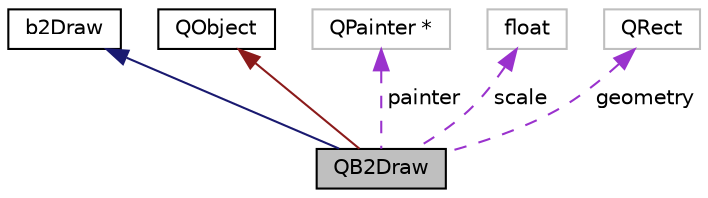 digraph G
{
  edge [fontname="Helvetica",fontsize="10",labelfontname="Helvetica",labelfontsize="10"];
  node [fontname="Helvetica",fontsize="10",shape=record];
  Node1 [label="QB2Draw",height=0.2,width=0.4,color="black", fillcolor="grey75", style="filled" fontcolor="black"];
  Node2 -> Node1 [dir="back",color="midnightblue",fontsize="10",style="solid",fontname="Helvetica"];
  Node2 [label="b2Draw",height=0.2,width=0.4,color="black", fillcolor="white", style="filled",URL="$classb2Draw.html"];
  Node3 -> Node1 [dir="back",color="firebrick4",fontsize="10",style="solid",fontname="Helvetica"];
  Node3 [label="QObject",height=0.2,width=0.4,color="black", fillcolor="white", style="filled",URL="$classQObject.html"];
  Node4 -> Node1 [dir="back",color="darkorchid3",fontsize="10",style="dashed",label=" painter" ,fontname="Helvetica"];
  Node4 [label="QPainter *",height=0.2,width=0.4,color="grey75", fillcolor="white", style="filled"];
  Node5 -> Node1 [dir="back",color="darkorchid3",fontsize="10",style="dashed",label=" scale" ,fontname="Helvetica"];
  Node5 [label="float",height=0.2,width=0.4,color="grey75", fillcolor="white", style="filled"];
  Node6 -> Node1 [dir="back",color="darkorchid3",fontsize="10",style="dashed",label=" geometry" ,fontname="Helvetica"];
  Node6 [label="QRect",height=0.2,width=0.4,color="grey75", fillcolor="white", style="filled"];
}
